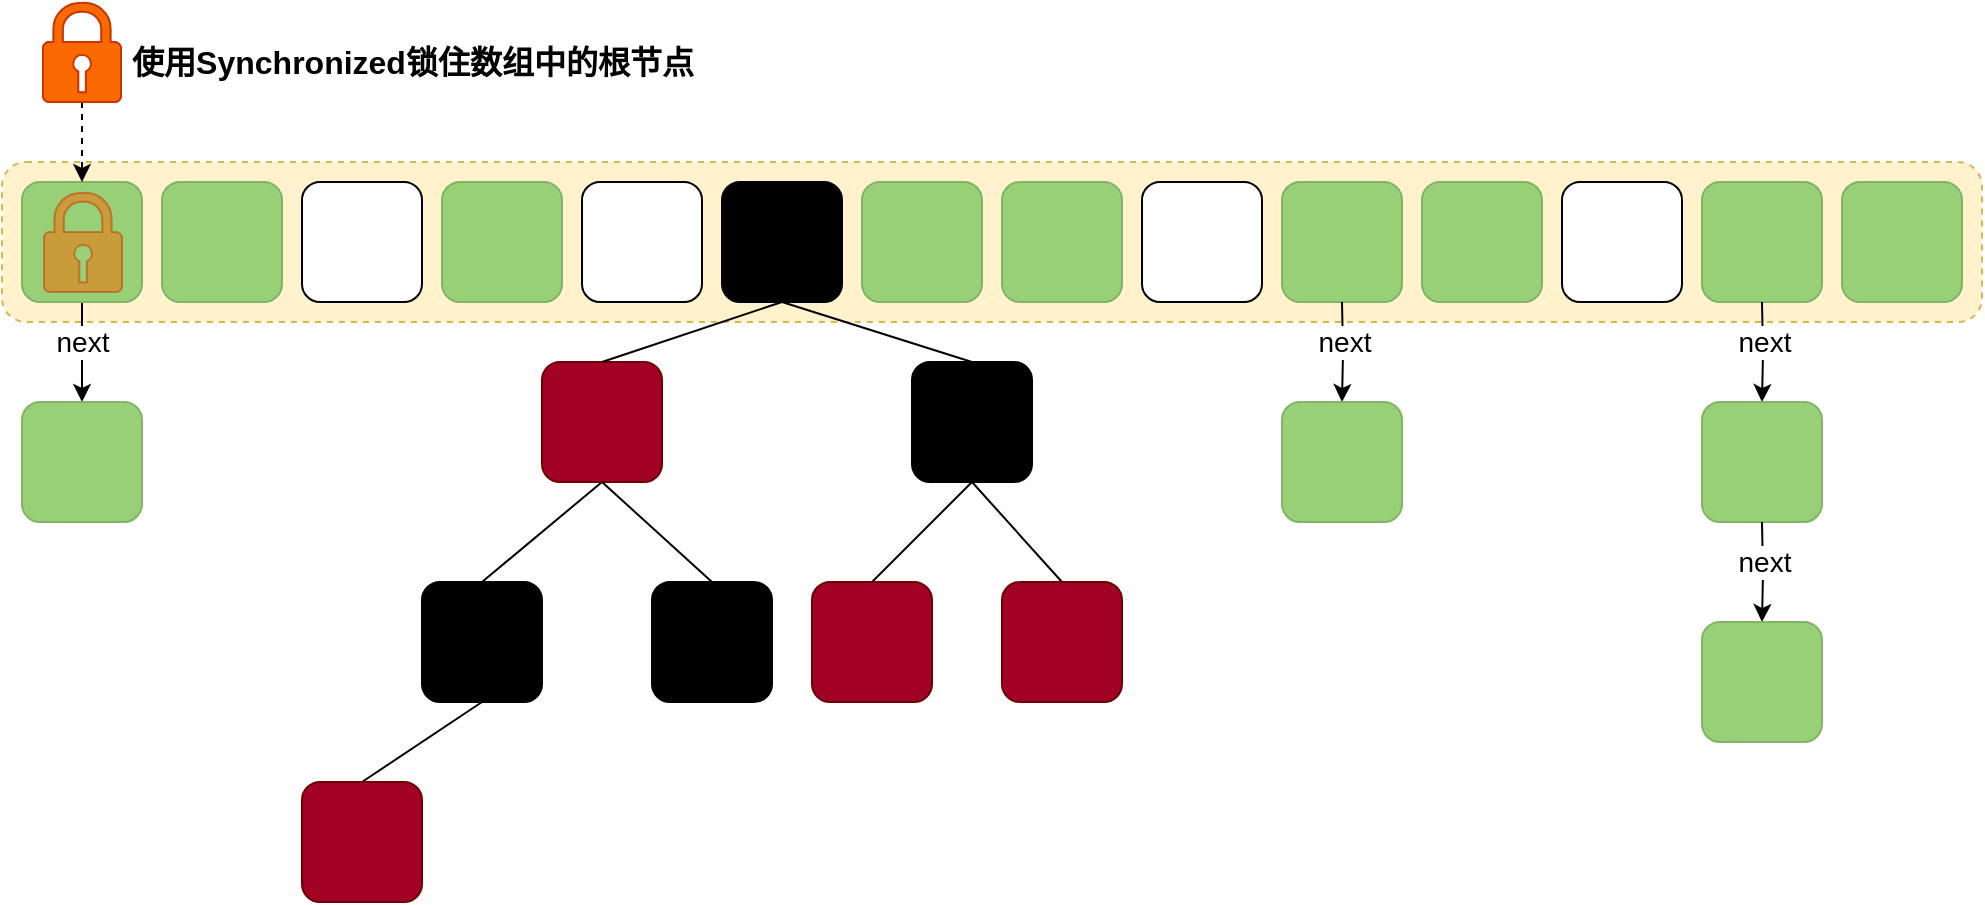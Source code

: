 <mxfile version="15.4.0" type="device"><diagram id="Et73BvDUvmp1eKUKisZ2" name="第 1 页"><mxGraphModel dx="1278" dy="948" grid="1" gridSize="10" guides="1" tooltips="1" connect="1" arrows="1" fold="1" page="1" pageScale="1" pageWidth="1100" pageHeight="850" math="0" shadow="0"><root><mxCell id="0"/><mxCell id="1" parent="0"/><mxCell id="1-SrhRKJC72R2OhxaAqG-1" value="" style="rounded=1;whiteSpace=wrap;html=1;dashed=1;fillColor=#fff2cc;strokeColor=#d6b656;" parent="1" vertex="1"><mxGeometry x="55" y="270" width="990" height="80" as="geometry"/></mxCell><mxCell id="1-SrhRKJC72R2OhxaAqG-2" value="" style="edgeStyle=orthogonalEdgeStyle;rounded=0;orthogonalLoop=1;jettySize=auto;html=1;" parent="1" source="1-SrhRKJC72R2OhxaAqG-4" target="1-SrhRKJC72R2OhxaAqG-18" edge="1"><mxGeometry relative="1" as="geometry"/></mxCell><mxCell id="1-SrhRKJC72R2OhxaAqG-3" value="next" style="edgeLabel;html=1;align=center;verticalAlign=middle;resizable=0;points=[];fontSize=14;" parent="1-SrhRKJC72R2OhxaAqG-2" vertex="1" connectable="0"><mxGeometry x="-0.25" y="2" relative="1" as="geometry"><mxPoint x="-2" y="1" as="offset"/></mxGeometry></mxCell><mxCell id="1-SrhRKJC72R2OhxaAqG-4" value="" style="rounded=1;whiteSpace=wrap;html=1;fillColor=#97D077;strokeColor=#82b366;" parent="1" vertex="1"><mxGeometry x="65" y="280" width="60" height="60" as="geometry"/></mxCell><mxCell id="1-SrhRKJC72R2OhxaAqG-5" value="" style="rounded=1;whiteSpace=wrap;html=1;strokeColor=#82b366;fillColor=#97D077;" parent="1" vertex="1"><mxGeometry x="135" y="280" width="60" height="60" as="geometry"/></mxCell><mxCell id="1-SrhRKJC72R2OhxaAqG-6" value="" style="rounded=1;whiteSpace=wrap;html=1;" parent="1" vertex="1"><mxGeometry x="205" y="280" width="60" height="60" as="geometry"/></mxCell><mxCell id="1-SrhRKJC72R2OhxaAqG-7" value="" style="rounded=1;whiteSpace=wrap;html=1;strokeColor=#82b366;fillColor=#97D077;" parent="1" vertex="1"><mxGeometry x="275" y="280" width="60" height="60" as="geometry"/></mxCell><mxCell id="1-SrhRKJC72R2OhxaAqG-8" value="" style="rounded=1;whiteSpace=wrap;html=1;" parent="1" vertex="1"><mxGeometry x="345" y="280" width="60" height="60" as="geometry"/></mxCell><mxCell id="1-SrhRKJC72R2OhxaAqG-9" value="" style="rounded=1;whiteSpace=wrap;html=1;strokeColor=#000000;fillColor=#000000;fontColor=#000000;" parent="1" vertex="1"><mxGeometry x="415" y="280" width="60" height="60" as="geometry"/></mxCell><mxCell id="1-SrhRKJC72R2OhxaAqG-10" value="" style="rounded=1;whiteSpace=wrap;html=1;strokeColor=#82b366;fillColor=#97D077;" parent="1" vertex="1"><mxGeometry x="485" y="280" width="60" height="60" as="geometry"/></mxCell><mxCell id="1-SrhRKJC72R2OhxaAqG-11" value="" style="rounded=1;whiteSpace=wrap;html=1;strokeColor=#82b366;fillColor=#97D077;" parent="1" vertex="1"><mxGeometry x="555" y="280" width="60" height="60" as="geometry"/></mxCell><mxCell id="1-SrhRKJC72R2OhxaAqG-12" value="" style="rounded=1;whiteSpace=wrap;html=1;" parent="1" vertex="1"><mxGeometry x="625" y="280" width="60" height="60" as="geometry"/></mxCell><mxCell id="1-SrhRKJC72R2OhxaAqG-13" value="" style="rounded=1;whiteSpace=wrap;html=1;strokeColor=#82b366;fillColor=#97D077;" parent="1" vertex="1"><mxGeometry x="695" y="280" width="60" height="60" as="geometry"/></mxCell><mxCell id="1-SrhRKJC72R2OhxaAqG-14" value="" style="rounded=1;whiteSpace=wrap;html=1;strokeColor=#82b366;fillColor=#97D077;" parent="1" vertex="1"><mxGeometry x="765" y="280" width="60" height="60" as="geometry"/></mxCell><mxCell id="1-SrhRKJC72R2OhxaAqG-15" value="" style="rounded=1;whiteSpace=wrap;html=1;" parent="1" vertex="1"><mxGeometry x="835" y="280" width="60" height="60" as="geometry"/></mxCell><mxCell id="1-SrhRKJC72R2OhxaAqG-16" value="" style="rounded=1;whiteSpace=wrap;html=1;strokeColor=#82b366;fillColor=#97D077;" parent="1" vertex="1"><mxGeometry x="905" y="280" width="60" height="60" as="geometry"/></mxCell><mxCell id="1-SrhRKJC72R2OhxaAqG-17" value="" style="rounded=1;whiteSpace=wrap;html=1;strokeColor=#82b366;fillColor=#97D077;" parent="1" vertex="1"><mxGeometry x="975" y="280" width="60" height="60" as="geometry"/></mxCell><mxCell id="1-SrhRKJC72R2OhxaAqG-18" value="" style="rounded=1;whiteSpace=wrap;html=1;fillColor=#97D077;strokeColor=#82b366;" parent="1" vertex="1"><mxGeometry x="65" y="390" width="60" height="60" as="geometry"/></mxCell><mxCell id="1-SrhRKJC72R2OhxaAqG-19" style="edgeStyle=none;rounded=0;orthogonalLoop=1;jettySize=auto;html=1;exitX=0.5;exitY=1;exitDx=0;exitDy=0;entryX=0.5;entryY=0;entryDx=0;entryDy=0;endArrow=none;endFill=0;" parent="1" source="1-SrhRKJC72R2OhxaAqG-20" target="1-SrhRKJC72R2OhxaAqG-33" edge="1"><mxGeometry relative="1" as="geometry"><mxPoint x="375" y="480" as="sourcePoint"/></mxGeometry></mxCell><mxCell id="1-SrhRKJC72R2OhxaAqG-20" value="" style="rounded=1;whiteSpace=wrap;html=1;fillColor=#a20025;strokeColor=#6F0000;fontColor=#ffffff;" parent="1" vertex="1"><mxGeometry x="325" y="370" width="60" height="60" as="geometry"/></mxCell><mxCell id="1-SrhRKJC72R2OhxaAqG-21" value="" style="edgeStyle=orthogonalEdgeStyle;rounded=0;orthogonalLoop=1;jettySize=auto;html=1;" parent="1" target="1-SrhRKJC72R2OhxaAqG-23" edge="1"><mxGeometry relative="1" as="geometry"><mxPoint x="725" y="340" as="sourcePoint"/></mxGeometry></mxCell><mxCell id="1-SrhRKJC72R2OhxaAqG-22" value="next" style="edgeLabel;html=1;align=center;verticalAlign=middle;resizable=0;points=[];fontSize=14;" parent="1-SrhRKJC72R2OhxaAqG-21" vertex="1" connectable="0"><mxGeometry x="-0.25" y="2" relative="1" as="geometry"><mxPoint x="-2" y="1" as="offset"/></mxGeometry></mxCell><mxCell id="1-SrhRKJC72R2OhxaAqG-23" value="" style="rounded=1;whiteSpace=wrap;html=1;fillColor=#97D077;strokeColor=#82b366;" parent="1" vertex="1"><mxGeometry x="695" y="390" width="60" height="60" as="geometry"/></mxCell><mxCell id="1-SrhRKJC72R2OhxaAqG-24" value="" style="edgeStyle=orthogonalEdgeStyle;rounded=0;orthogonalLoop=1;jettySize=auto;html=1;" parent="1" target="1-SrhRKJC72R2OhxaAqG-26" edge="1"><mxGeometry relative="1" as="geometry"><mxPoint x="935" y="340" as="sourcePoint"/></mxGeometry></mxCell><mxCell id="1-SrhRKJC72R2OhxaAqG-25" value="next" style="edgeLabel;html=1;align=center;verticalAlign=middle;resizable=0;points=[];fontSize=14;" parent="1-SrhRKJC72R2OhxaAqG-24" vertex="1" connectable="0"><mxGeometry x="-0.25" y="2" relative="1" as="geometry"><mxPoint x="-2" y="1" as="offset"/></mxGeometry></mxCell><mxCell id="1-SrhRKJC72R2OhxaAqG-26" value="" style="rounded=1;whiteSpace=wrap;html=1;fillColor=#97D077;strokeColor=#82b366;" parent="1" vertex="1"><mxGeometry x="905" y="390" width="60" height="60" as="geometry"/></mxCell><mxCell id="1-SrhRKJC72R2OhxaAqG-27" value="" style="edgeStyle=orthogonalEdgeStyle;rounded=0;orthogonalLoop=1;jettySize=auto;html=1;" parent="1" target="1-SrhRKJC72R2OhxaAqG-29" edge="1"><mxGeometry relative="1" as="geometry"><mxPoint x="935" y="450" as="sourcePoint"/></mxGeometry></mxCell><mxCell id="1-SrhRKJC72R2OhxaAqG-28" value="next" style="edgeLabel;html=1;align=center;verticalAlign=middle;resizable=0;points=[];fontSize=14;" parent="1-SrhRKJC72R2OhxaAqG-27" vertex="1" connectable="0"><mxGeometry x="-0.25" y="2" relative="1" as="geometry"><mxPoint x="-2" y="1" as="offset"/></mxGeometry></mxCell><mxCell id="1-SrhRKJC72R2OhxaAqG-29" value="" style="rounded=1;whiteSpace=wrap;html=1;fillColor=#97D077;strokeColor=#82b366;" parent="1" vertex="1"><mxGeometry x="905" y="500" width="60" height="60" as="geometry"/></mxCell><mxCell id="1-SrhRKJC72R2OhxaAqG-30" value="" style="rounded=1;whiteSpace=wrap;html=1;fillColor=#000000;strokeColor=#000000;fontColor=#000000;" parent="1" vertex="1"><mxGeometry x="510" y="370" width="60" height="60" as="geometry"/></mxCell><mxCell id="1-SrhRKJC72R2OhxaAqG-31" value="" style="rounded=0;orthogonalLoop=1;jettySize=auto;html=1;exitX=0.5;exitY=1;exitDx=0;exitDy=0;entryX=0.5;entryY=0;entryDx=0;entryDy=0;endArrow=none;endFill=0;" parent="1" source="1-SrhRKJC72R2OhxaAqG-9" target="1-SrhRKJC72R2OhxaAqG-20" edge="1"><mxGeometry relative="1" as="geometry"><mxPoint x="455" y="460" as="sourcePoint"/><mxPoint x="455" y="510" as="targetPoint"/></mxGeometry></mxCell><mxCell id="1-SrhRKJC72R2OhxaAqG-32" value="" style="rounded=0;orthogonalLoop=1;jettySize=auto;html=1;entryX=0.5;entryY=0;entryDx=0;entryDy=0;endArrow=none;endFill=0;" parent="1" target="1-SrhRKJC72R2OhxaAqG-30" edge="1"><mxGeometry relative="1" as="geometry"><mxPoint x="445" y="340" as="sourcePoint"/><mxPoint x="385" y="400" as="targetPoint"/></mxGeometry></mxCell><mxCell id="1-SrhRKJC72R2OhxaAqG-33" value="" style="rounded=1;whiteSpace=wrap;html=1;strokeColor=#000000;fillColor=#000000;fontColor=#000000;" parent="1" vertex="1"><mxGeometry x="265" y="480" width="60" height="60" as="geometry"/></mxCell><mxCell id="1-SrhRKJC72R2OhxaAqG-34" style="edgeStyle=none;rounded=0;orthogonalLoop=1;jettySize=auto;html=1;exitX=0.5;exitY=0;exitDx=0;exitDy=0;entryX=0.5;entryY=1;entryDx=0;entryDy=0;endArrow=none;endFill=0;" parent="1" source="1-SrhRKJC72R2OhxaAqG-35" target="1-SrhRKJC72R2OhxaAqG-20" edge="1"><mxGeometry relative="1" as="geometry"/></mxCell><mxCell id="1-SrhRKJC72R2OhxaAqG-35" value="" style="rounded=1;whiteSpace=wrap;html=1;strokeColor=#000000;fillColor=#000000;fontColor=#000000;" parent="1" vertex="1"><mxGeometry x="380" y="480" width="60" height="60" as="geometry"/></mxCell><mxCell id="1-SrhRKJC72R2OhxaAqG-36" style="edgeStyle=none;rounded=0;orthogonalLoop=1;jettySize=auto;html=1;exitX=0.5;exitY=0;exitDx=0;exitDy=0;entryX=0.5;entryY=1;entryDx=0;entryDy=0;endArrow=none;endFill=0;" parent="1" source="1-SrhRKJC72R2OhxaAqG-37" target="1-SrhRKJC72R2OhxaAqG-30" edge="1"><mxGeometry relative="1" as="geometry"/></mxCell><mxCell id="1-SrhRKJC72R2OhxaAqG-37" value="" style="rounded=1;whiteSpace=wrap;html=1;strokeColor=#6F0000;fillColor=#a20025;fontColor=#ffffff;" parent="1" vertex="1"><mxGeometry x="555" y="480" width="60" height="60" as="geometry"/></mxCell><mxCell id="1-SrhRKJC72R2OhxaAqG-38" style="edgeStyle=none;rounded=0;orthogonalLoop=1;jettySize=auto;html=1;exitX=0.5;exitY=0;exitDx=0;exitDy=0;entryX=0.5;entryY=1;entryDx=0;entryDy=0;endArrow=none;endFill=0;" parent="1" source="1-SrhRKJC72R2OhxaAqG-39" target="1-SrhRKJC72R2OhxaAqG-30" edge="1"><mxGeometry relative="1" as="geometry"/></mxCell><mxCell id="1-SrhRKJC72R2OhxaAqG-39" value="" style="rounded=1;whiteSpace=wrap;html=1;fillColor=#a20025;strokeColor=#6F0000;fontColor=#ffffff;" parent="1" vertex="1"><mxGeometry x="460" y="480" width="60" height="60" as="geometry"/></mxCell><mxCell id="1-SrhRKJC72R2OhxaAqG-40" style="edgeStyle=none;rounded=0;orthogonalLoop=1;jettySize=auto;html=1;exitX=0.5;exitY=0;exitDx=0;exitDy=0;entryX=0.5;entryY=1;entryDx=0;entryDy=0;endArrow=none;endFill=0;" parent="1" source="1-SrhRKJC72R2OhxaAqG-41" target="1-SrhRKJC72R2OhxaAqG-33" edge="1"><mxGeometry relative="1" as="geometry"/></mxCell><mxCell id="1-SrhRKJC72R2OhxaAqG-41" value="" style="rounded=1;whiteSpace=wrap;html=1;fillColor=#a20025;strokeColor=#6F0000;fontColor=#ffffff;" parent="1" vertex="1"><mxGeometry x="205" y="580" width="60" height="60" as="geometry"/></mxCell><mxCell id="1-SrhRKJC72R2OhxaAqG-43" value="" style="rounded=0;orthogonalLoop=1;jettySize=auto;html=1;dashed=1;" parent="1" source="1-SrhRKJC72R2OhxaAqG-42" target="1-SrhRKJC72R2OhxaAqG-4" edge="1"><mxGeometry relative="1" as="geometry"/></mxCell><mxCell id="1-SrhRKJC72R2OhxaAqG-42" value="" style="sketch=0;aspect=fixed;pointerEvents=1;shadow=0;dashed=0;html=1;strokeColor=#C73500;labelPosition=center;verticalLabelPosition=top;verticalAlign=bottom;align=center;fillColor=#fa6800;shape=mxgraph.mscae.enterprise.lock;fontSize=16;fontColor=#000000;fontStyle=1" parent="1" vertex="1"><mxGeometry x="75.5" y="190.0" width="39" height="50" as="geometry"/></mxCell><mxCell id="1-SrhRKJC72R2OhxaAqG-44" value="&lt;b&gt;使用Synchronized锁住数组中的根节点&lt;/b&gt;" style="text;html=1;align=center;verticalAlign=middle;resizable=0;points=[];autosize=1;strokeColor=none;fillColor=none;fontSize=16;" parent="1" vertex="1"><mxGeometry x="110" y="210" width="300" height="20" as="geometry"/></mxCell><mxCell id="1-SrhRKJC72R2OhxaAqG-45" value="" style="sketch=0;aspect=fixed;pointerEvents=1;shadow=0;dashed=0;html=1;strokeColor=#C73500;labelPosition=center;verticalLabelPosition=top;verticalAlign=bottom;align=center;fillColor=#fa6800;shape=mxgraph.mscae.enterprise.lock;fontSize=16;fontColor=#000000;fontStyle=1;textOpacity=50;opacity=50;" parent="1" vertex="1"><mxGeometry x="76" y="285.0" width="39" height="50" as="geometry"/></mxCell></root></mxGraphModel></diagram></mxfile>